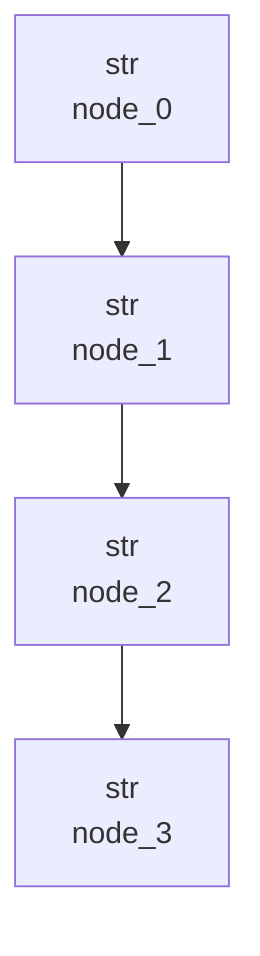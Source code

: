 graph TD
    node_0[str<br/>node_0]
    node_1[str<br/>node_1]
    node_2[str<br/>node_2]
    node_3[str<br/>node_3]
    node_0 --> node_1
    node_1 --> node_2
    node_2 --> node_3
